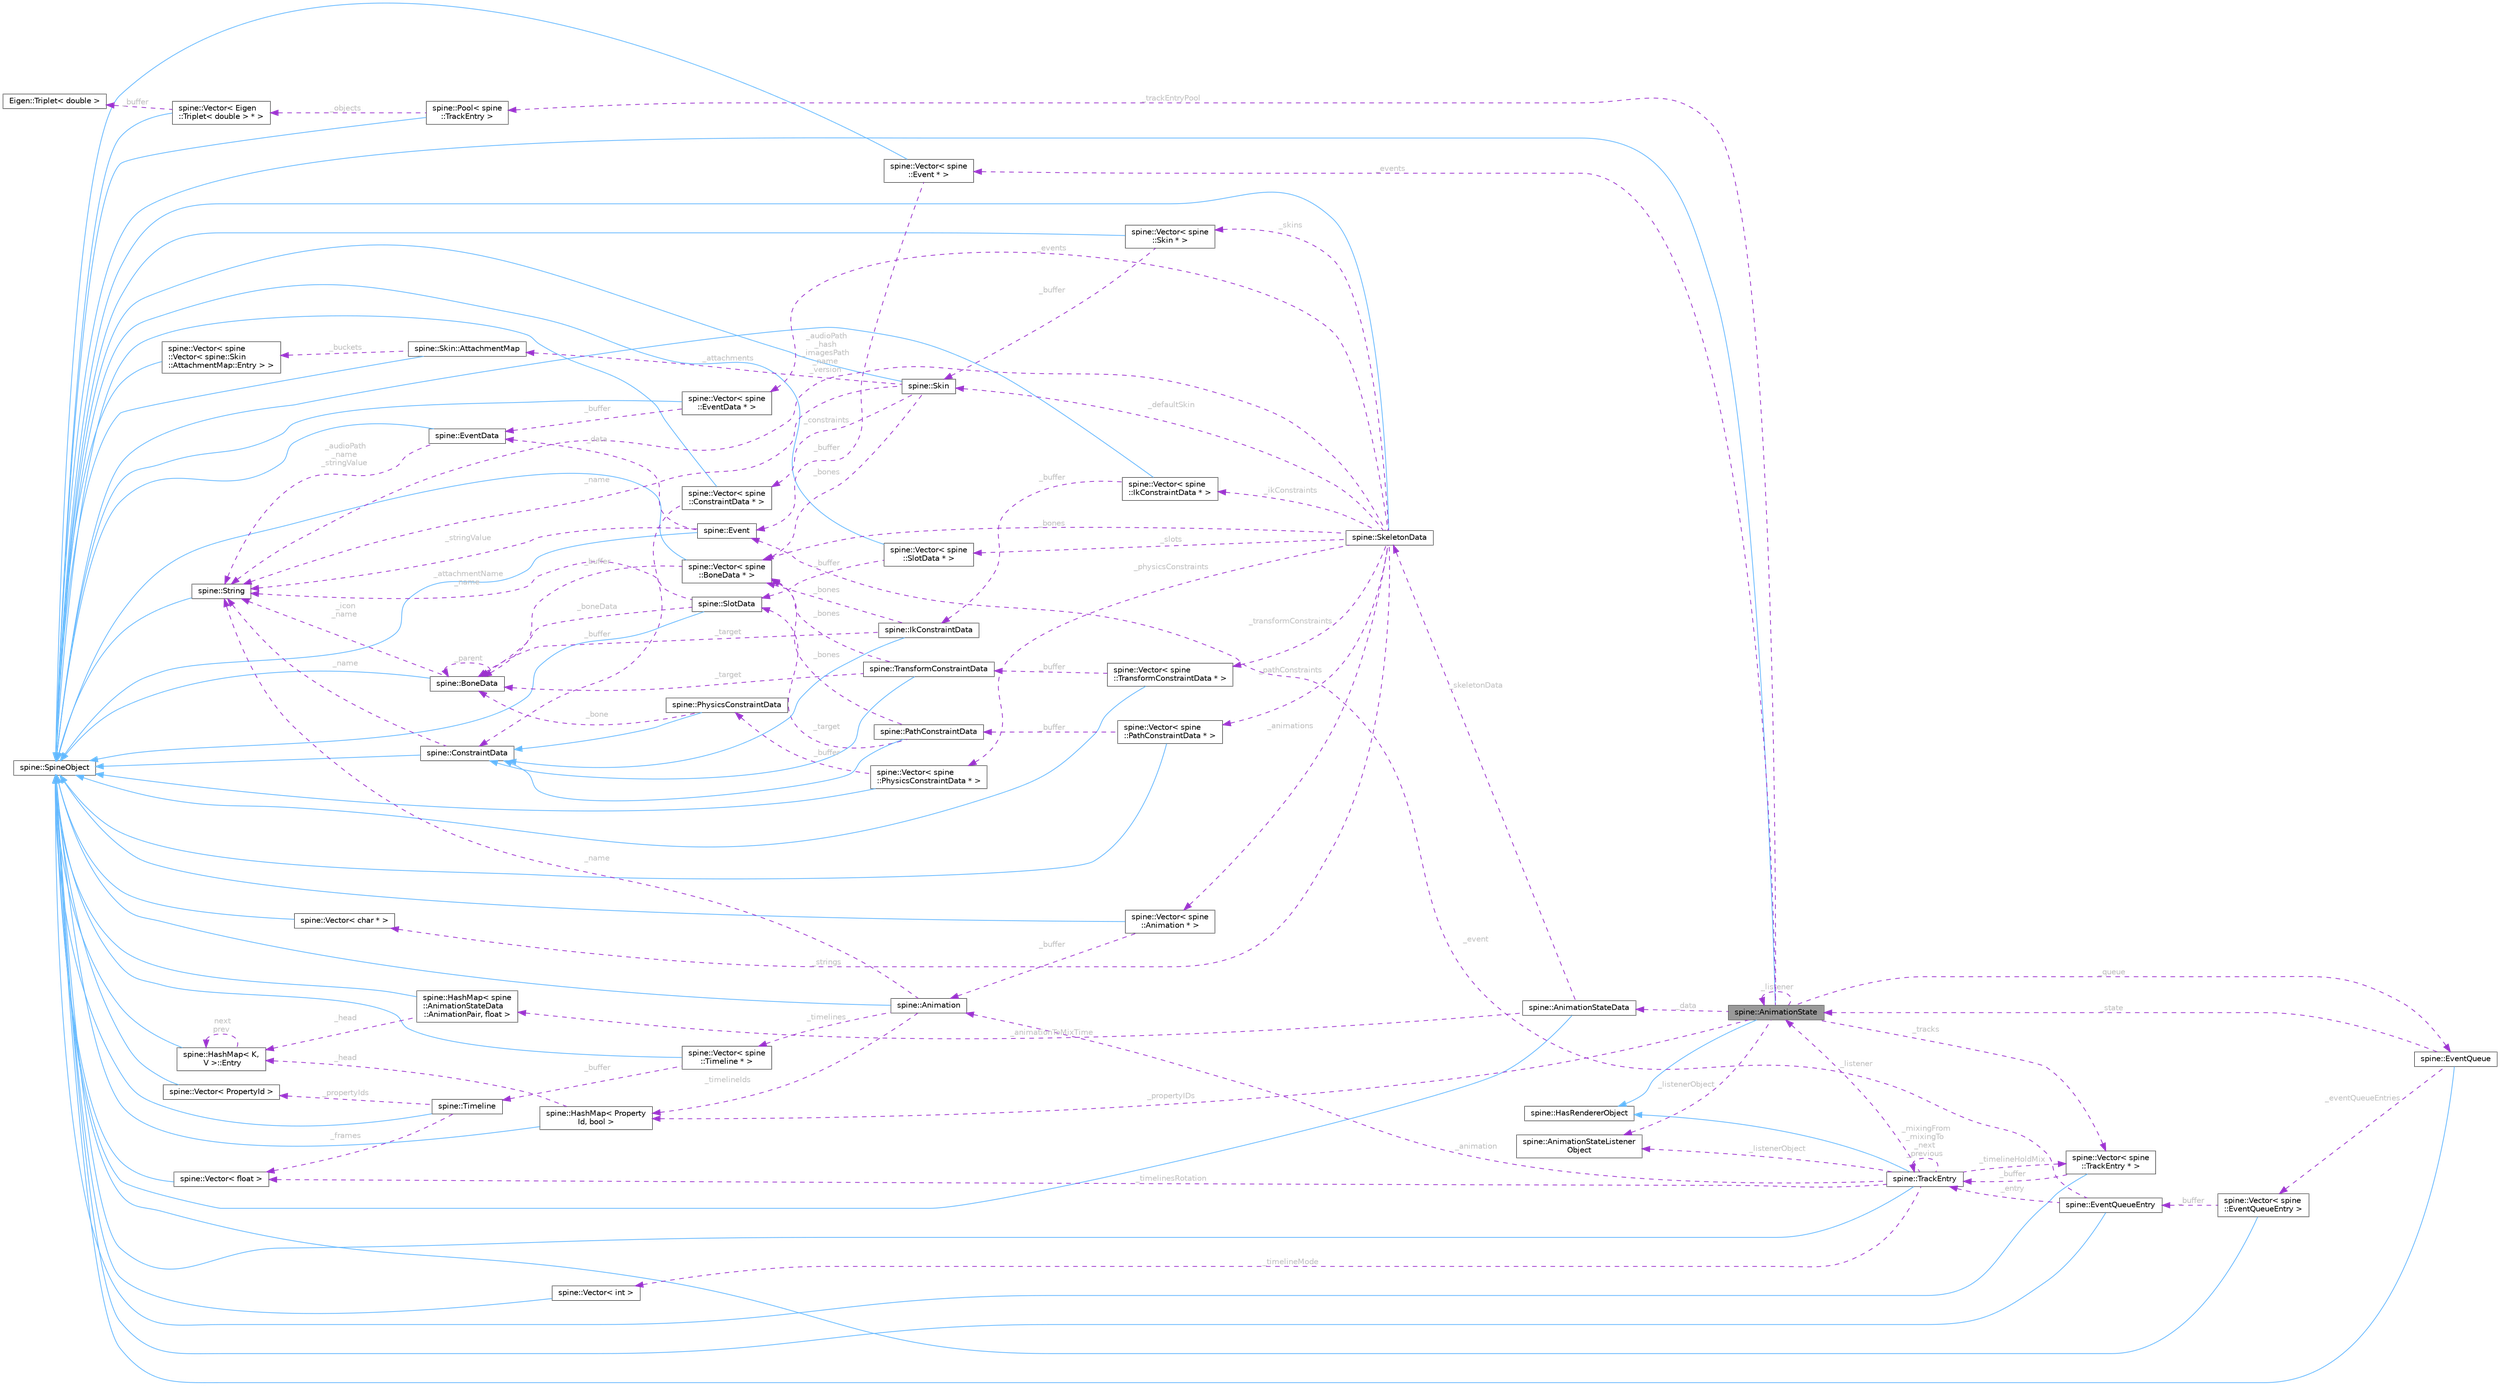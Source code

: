 digraph "spine::AnimationState"
{
 // LATEX_PDF_SIZE
  bgcolor="transparent";
  edge [fontname=Helvetica,fontsize=10,labelfontname=Helvetica,labelfontsize=10];
  node [fontname=Helvetica,fontsize=10,shape=box,height=0.2,width=0.4];
  rankdir="LR";
  Node1 [id="Node000001",label="spine::AnimationState",height=0.2,width=0.4,color="gray40", fillcolor="grey60", style="filled", fontcolor="black",tooltip=" "];
  Node2 -> Node1 [id="edge1_Node000001_Node000002",dir="back",color="steelblue1",style="solid",tooltip=" "];
  Node2 [id="Node000002",label="spine::SpineObject",height=0.2,width=0.4,color="gray40", fillcolor="white", style="filled",URL="$classspine_1_1_spine_object.html",tooltip=" "];
  Node3 -> Node1 [id="edge2_Node000001_Node000003",dir="back",color="steelblue1",style="solid",tooltip=" "];
  Node3 [id="Node000003",label="spine::HasRendererObject",height=0.2,width=0.4,color="gray40", fillcolor="white", style="filled",URL="$classspine_1_1_has_renderer_object.html",tooltip=" "];
  Node4 -> Node1 [id="edge3_Node000001_Node000004",dir="back",color="darkorchid3",style="dashed",tooltip=" ",label=" _data",fontcolor="grey" ];
  Node4 [id="Node000004",label="spine::AnimationStateData",height=0.2,width=0.4,color="gray40", fillcolor="white", style="filled",URL="$classspine_1_1_animation_state_data.html",tooltip="Stores mix (crossfade) durations to be applied when AnimationState animations are changed."];
  Node2 -> Node4 [id="edge4_Node000004_Node000002",dir="back",color="steelblue1",style="solid",tooltip=" "];
  Node5 -> Node4 [id="edge5_Node000004_Node000005",dir="back",color="darkorchid3",style="dashed",tooltip=" ",label=" _skeletonData",fontcolor="grey" ];
  Node5 [id="Node000005",label="spine::SkeletonData",height=0.2,width=0.4,color="gray40", fillcolor="white", style="filled",URL="$classspine_1_1_skeleton_data.html",tooltip="Stores the setup pose and all of the stateless data for a skeleton."];
  Node2 -> Node5 [id="edge6_Node000005_Node000002",dir="back",color="steelblue1",style="solid",tooltip=" "];
  Node6 -> Node5 [id="edge7_Node000005_Node000006",dir="back",color="darkorchid3",style="dashed",tooltip=" ",label=" _audioPath\n_hash\n_imagesPath\n_name\n_version",fontcolor="grey" ];
  Node6 [id="Node000006",label="spine::String",height=0.2,width=0.4,color="gray40", fillcolor="white", style="filled",URL="$classspine_1_1_string.html",tooltip=" "];
  Node2 -> Node6 [id="edge8_Node000006_Node000002",dir="back",color="steelblue1",style="solid",tooltip=" "];
  Node7 -> Node5 [id="edge9_Node000005_Node000007",dir="back",color="darkorchid3",style="dashed",tooltip=" ",label=" _bones",fontcolor="grey" ];
  Node7 [id="Node000007",label="spine::Vector\< spine\l::BoneData * \>",height=0.2,width=0.4,color="gray40", fillcolor="white", style="filled",URL="$classspine_1_1_vector.html",tooltip=" "];
  Node2 -> Node7 [id="edge10_Node000007_Node000002",dir="back",color="steelblue1",style="solid",tooltip=" "];
  Node8 -> Node7 [id="edge11_Node000007_Node000008",dir="back",color="darkorchid3",style="dashed",tooltip=" ",label=" _buffer",fontcolor="grey" ];
  Node8 [id="Node000008",label="spine::BoneData",height=0.2,width=0.4,color="gray40", fillcolor="white", style="filled",URL="$classspine_1_1_bone_data.html",tooltip=" "];
  Node2 -> Node8 [id="edge12_Node000008_Node000002",dir="back",color="steelblue1",style="solid",tooltip=" "];
  Node6 -> Node8 [id="edge13_Node000008_Node000006",dir="back",color="darkorchid3",style="dashed",tooltip=" ",label=" _icon\n_name",fontcolor="grey" ];
  Node8 -> Node8 [id="edge14_Node000008_Node000008",dir="back",color="darkorchid3",style="dashed",tooltip=" ",label=" _parent",fontcolor="grey" ];
  Node9 -> Node5 [id="edge15_Node000005_Node000009",dir="back",color="darkorchid3",style="dashed",tooltip=" ",label=" _slots",fontcolor="grey" ];
  Node9 [id="Node000009",label="spine::Vector\< spine\l::SlotData * \>",height=0.2,width=0.4,color="gray40", fillcolor="white", style="filled",URL="$classspine_1_1_vector.html",tooltip=" "];
  Node2 -> Node9 [id="edge16_Node000009_Node000002",dir="back",color="steelblue1",style="solid",tooltip=" "];
  Node10 -> Node9 [id="edge17_Node000009_Node000010",dir="back",color="darkorchid3",style="dashed",tooltip=" ",label=" _buffer",fontcolor="grey" ];
  Node10 [id="Node000010",label="spine::SlotData",height=0.2,width=0.4,color="gray40", fillcolor="white", style="filled",URL="$classspine_1_1_slot_data.html",tooltip=" "];
  Node2 -> Node10 [id="edge18_Node000010_Node000002",dir="back",color="steelblue1",style="solid",tooltip=" "];
  Node6 -> Node10 [id="edge19_Node000010_Node000006",dir="back",color="darkorchid3",style="dashed",tooltip=" ",label=" _attachmentName\n_name",fontcolor="grey" ];
  Node8 -> Node10 [id="edge20_Node000010_Node000008",dir="back",color="darkorchid3",style="dashed",tooltip=" ",label=" _boneData",fontcolor="grey" ];
  Node11 -> Node5 [id="edge21_Node000005_Node000011",dir="back",color="darkorchid3",style="dashed",tooltip=" ",label=" _skins",fontcolor="grey" ];
  Node11 [id="Node000011",label="spine::Vector\< spine\l::Skin * \>",height=0.2,width=0.4,color="gray40", fillcolor="white", style="filled",URL="$classspine_1_1_vector.html",tooltip=" "];
  Node2 -> Node11 [id="edge22_Node000011_Node000002",dir="back",color="steelblue1",style="solid",tooltip=" "];
  Node12 -> Node11 [id="edge23_Node000011_Node000012",dir="back",color="darkorchid3",style="dashed",tooltip=" ",label=" _buffer",fontcolor="grey" ];
  Node12 [id="Node000012",label="spine::Skin",height=0.2,width=0.4,color="gray40", fillcolor="white", style="filled",URL="$classspine_1_1_skin.html",tooltip=" "];
  Node2 -> Node12 [id="edge24_Node000012_Node000002",dir="back",color="steelblue1",style="solid",tooltip=" "];
  Node6 -> Node12 [id="edge25_Node000012_Node000006",dir="back",color="darkorchid3",style="dashed",tooltip=" ",label=" _name",fontcolor="grey" ];
  Node13 -> Node12 [id="edge26_Node000012_Node000013",dir="back",color="darkorchid3",style="dashed",tooltip=" ",label=" _attachments",fontcolor="grey" ];
  Node13 [id="Node000013",label="spine::Skin::AttachmentMap",height=0.2,width=0.4,color="gray40", fillcolor="white", style="filled",URL="$classspine_1_1_skin_1_1_attachment_map.html",tooltip=" "];
  Node2 -> Node13 [id="edge27_Node000013_Node000002",dir="back",color="steelblue1",style="solid",tooltip=" "];
  Node14 -> Node13 [id="edge28_Node000013_Node000014",dir="back",color="darkorchid3",style="dashed",tooltip=" ",label=" _buckets",fontcolor="grey" ];
  Node14 [id="Node000014",label="spine::Vector\< spine\l::Vector\< spine::Skin\l::AttachmentMap::Entry \> \>",height=0.2,width=0.4,color="gray40", fillcolor="white", style="filled",URL="$classspine_1_1_vector.html",tooltip=" "];
  Node2 -> Node14 [id="edge29_Node000014_Node000002",dir="back",color="steelblue1",style="solid",tooltip=" "];
  Node7 -> Node12 [id="edge30_Node000012_Node000007",dir="back",color="darkorchid3",style="dashed",tooltip=" ",label=" _bones",fontcolor="grey" ];
  Node15 -> Node12 [id="edge31_Node000012_Node000015",dir="back",color="darkorchid3",style="dashed",tooltip=" ",label=" _constraints",fontcolor="grey" ];
  Node15 [id="Node000015",label="spine::Vector\< spine\l::ConstraintData * \>",height=0.2,width=0.4,color="gray40", fillcolor="white", style="filled",URL="$classspine_1_1_vector.html",tooltip=" "];
  Node2 -> Node15 [id="edge32_Node000015_Node000002",dir="back",color="steelblue1",style="solid",tooltip=" "];
  Node16 -> Node15 [id="edge33_Node000015_Node000016",dir="back",color="darkorchid3",style="dashed",tooltip=" ",label=" _buffer",fontcolor="grey" ];
  Node16 [id="Node000016",label="spine::ConstraintData",height=0.2,width=0.4,color="gray40", fillcolor="white", style="filled",URL="$classspine_1_1_constraint_data.html",tooltip="The interface for all constraints."];
  Node2 -> Node16 [id="edge34_Node000016_Node000002",dir="back",color="steelblue1",style="solid",tooltip=" "];
  Node6 -> Node16 [id="edge35_Node000016_Node000006",dir="back",color="darkorchid3",style="dashed",tooltip=" ",label=" _name",fontcolor="grey" ];
  Node12 -> Node5 [id="edge36_Node000005_Node000012",dir="back",color="darkorchid3",style="dashed",tooltip=" ",label=" _defaultSkin",fontcolor="grey" ];
  Node17 -> Node5 [id="edge37_Node000005_Node000017",dir="back",color="darkorchid3",style="dashed",tooltip=" ",label=" _events",fontcolor="grey" ];
  Node17 [id="Node000017",label="spine::Vector\< spine\l::EventData * \>",height=0.2,width=0.4,color="gray40", fillcolor="white", style="filled",URL="$classspine_1_1_vector.html",tooltip=" "];
  Node2 -> Node17 [id="edge38_Node000017_Node000002",dir="back",color="steelblue1",style="solid",tooltip=" "];
  Node18 -> Node17 [id="edge39_Node000017_Node000018",dir="back",color="darkorchid3",style="dashed",tooltip=" ",label=" _buffer",fontcolor="grey" ];
  Node18 [id="Node000018",label="spine::EventData",height=0.2,width=0.4,color="gray40", fillcolor="white", style="filled",URL="$classspine_1_1_event_data.html",tooltip="Stores the setup pose values for an Event."];
  Node2 -> Node18 [id="edge40_Node000018_Node000002",dir="back",color="steelblue1",style="solid",tooltip=" "];
  Node6 -> Node18 [id="edge41_Node000018_Node000006",dir="back",color="darkorchid3",style="dashed",tooltip=" ",label=" _audioPath\n_name\n_stringValue",fontcolor="grey" ];
  Node19 -> Node5 [id="edge42_Node000005_Node000019",dir="back",color="darkorchid3",style="dashed",tooltip=" ",label=" _animations",fontcolor="grey" ];
  Node19 [id="Node000019",label="spine::Vector\< spine\l::Animation * \>",height=0.2,width=0.4,color="gray40", fillcolor="white", style="filled",URL="$classspine_1_1_vector.html",tooltip=" "];
  Node2 -> Node19 [id="edge43_Node000019_Node000002",dir="back",color="steelblue1",style="solid",tooltip=" "];
  Node20 -> Node19 [id="edge44_Node000019_Node000020",dir="back",color="darkorchid3",style="dashed",tooltip=" ",label=" _buffer",fontcolor="grey" ];
  Node20 [id="Node000020",label="spine::Animation",height=0.2,width=0.4,color="gray40", fillcolor="white", style="filled",URL="$classspine_1_1_animation.html",tooltip=" "];
  Node2 -> Node20 [id="edge45_Node000020_Node000002",dir="back",color="steelblue1",style="solid",tooltip=" "];
  Node21 -> Node20 [id="edge46_Node000020_Node000021",dir="back",color="darkorchid3",style="dashed",tooltip=" ",label=" _timelines",fontcolor="grey" ];
  Node21 [id="Node000021",label="spine::Vector\< spine\l::Timeline * \>",height=0.2,width=0.4,color="gray40", fillcolor="white", style="filled",URL="$classspine_1_1_vector.html",tooltip=" "];
  Node2 -> Node21 [id="edge47_Node000021_Node000002",dir="back",color="steelblue1",style="solid",tooltip=" "];
  Node22 -> Node21 [id="edge48_Node000021_Node000022",dir="back",color="darkorchid3",style="dashed",tooltip=" ",label=" _buffer",fontcolor="grey" ];
  Node22 [id="Node000022",label="spine::Timeline",height=0.2,width=0.4,color="gray40", fillcolor="white", style="filled",URL="$classspine_1_1_timeline.html",tooltip=" "];
  Node2 -> Node22 [id="edge49_Node000022_Node000002",dir="back",color="steelblue1",style="solid",tooltip=" "];
  Node23 -> Node22 [id="edge50_Node000022_Node000023",dir="back",color="darkorchid3",style="dashed",tooltip=" ",label=" _propertyIds",fontcolor="grey" ];
  Node23 [id="Node000023",label="spine::Vector\< PropertyId \>",height=0.2,width=0.4,color="gray40", fillcolor="white", style="filled",URL="$classspine_1_1_vector.html",tooltip=" "];
  Node2 -> Node23 [id="edge51_Node000023_Node000002",dir="back",color="steelblue1",style="solid",tooltip=" "];
  Node24 -> Node22 [id="edge52_Node000022_Node000024",dir="back",color="darkorchid3",style="dashed",tooltip=" ",label=" _frames",fontcolor="grey" ];
  Node24 [id="Node000024",label="spine::Vector\< float \>",height=0.2,width=0.4,color="gray40", fillcolor="white", style="filled",URL="$classspine_1_1_vector.html",tooltip=" "];
  Node2 -> Node24 [id="edge53_Node000024_Node000002",dir="back",color="steelblue1",style="solid",tooltip=" "];
  Node25 -> Node20 [id="edge54_Node000020_Node000025",dir="back",color="darkorchid3",style="dashed",tooltip=" ",label=" _timelineIds",fontcolor="grey" ];
  Node25 [id="Node000025",label="spine::HashMap\< Property\lId, bool \>",height=0.2,width=0.4,color="gray40", fillcolor="white", style="filled",URL="$classspine_1_1_hash_map.html",tooltip=" "];
  Node2 -> Node25 [id="edge55_Node000025_Node000002",dir="back",color="steelblue1",style="solid",tooltip=" "];
  Node26 -> Node25 [id="edge56_Node000025_Node000026",dir="back",color="darkorchid3",style="dashed",tooltip=" ",label=" _head",fontcolor="grey" ];
  Node26 [id="Node000026",label="spine::HashMap\< K,\l V \>::Entry",height=0.2,width=0.4,color="gray40", fillcolor="white", style="filled",URL="$classspine_1_1_hash_map_1_1_entry.html",tooltip=" "];
  Node2 -> Node26 [id="edge57_Node000026_Node000002",dir="back",color="steelblue1",style="solid",tooltip=" "];
  Node26 -> Node26 [id="edge58_Node000026_Node000026",dir="back",color="darkorchid3",style="dashed",tooltip=" ",label=" next\nprev",fontcolor="grey" ];
  Node6 -> Node20 [id="edge59_Node000020_Node000006",dir="back",color="darkorchid3",style="dashed",tooltip=" ",label=" _name",fontcolor="grey" ];
  Node27 -> Node5 [id="edge60_Node000005_Node000027",dir="back",color="darkorchid3",style="dashed",tooltip=" ",label=" _ikConstraints",fontcolor="grey" ];
  Node27 [id="Node000027",label="spine::Vector\< spine\l::IkConstraintData * \>",height=0.2,width=0.4,color="gray40", fillcolor="white", style="filled",URL="$classspine_1_1_vector.html",tooltip=" "];
  Node2 -> Node27 [id="edge61_Node000027_Node000002",dir="back",color="steelblue1",style="solid",tooltip=" "];
  Node28 -> Node27 [id="edge62_Node000027_Node000028",dir="back",color="darkorchid3",style="dashed",tooltip=" ",label=" _buffer",fontcolor="grey" ];
  Node28 [id="Node000028",label="spine::IkConstraintData",height=0.2,width=0.4,color="gray40", fillcolor="white", style="filled",URL="$classspine_1_1_ik_constraint_data.html",tooltip=" "];
  Node16 -> Node28 [id="edge63_Node000028_Node000016",dir="back",color="steelblue1",style="solid",tooltip=" "];
  Node7 -> Node28 [id="edge64_Node000028_Node000007",dir="back",color="darkorchid3",style="dashed",tooltip=" ",label=" _bones",fontcolor="grey" ];
  Node8 -> Node28 [id="edge65_Node000028_Node000008",dir="back",color="darkorchid3",style="dashed",tooltip=" ",label=" _target",fontcolor="grey" ];
  Node29 -> Node5 [id="edge66_Node000005_Node000029",dir="back",color="darkorchid3",style="dashed",tooltip=" ",label=" _transformConstraints",fontcolor="grey" ];
  Node29 [id="Node000029",label="spine::Vector\< spine\l::TransformConstraintData * \>",height=0.2,width=0.4,color="gray40", fillcolor="white", style="filled",URL="$classspine_1_1_vector.html",tooltip=" "];
  Node2 -> Node29 [id="edge67_Node000029_Node000002",dir="back",color="steelblue1",style="solid",tooltip=" "];
  Node30 -> Node29 [id="edge68_Node000029_Node000030",dir="back",color="darkorchid3",style="dashed",tooltip=" ",label=" _buffer",fontcolor="grey" ];
  Node30 [id="Node000030",label="spine::TransformConstraintData",height=0.2,width=0.4,color="gray40", fillcolor="white", style="filled",URL="$classspine_1_1_transform_constraint_data.html",tooltip=" "];
  Node16 -> Node30 [id="edge69_Node000030_Node000016",dir="back",color="steelblue1",style="solid",tooltip=" "];
  Node7 -> Node30 [id="edge70_Node000030_Node000007",dir="back",color="darkorchid3",style="dashed",tooltip=" ",label=" _bones",fontcolor="grey" ];
  Node8 -> Node30 [id="edge71_Node000030_Node000008",dir="back",color="darkorchid3",style="dashed",tooltip=" ",label=" _target",fontcolor="grey" ];
  Node31 -> Node5 [id="edge72_Node000005_Node000031",dir="back",color="darkorchid3",style="dashed",tooltip=" ",label=" _pathConstraints",fontcolor="grey" ];
  Node31 [id="Node000031",label="spine::Vector\< spine\l::PathConstraintData * \>",height=0.2,width=0.4,color="gray40", fillcolor="white", style="filled",URL="$classspine_1_1_vector.html",tooltip=" "];
  Node2 -> Node31 [id="edge73_Node000031_Node000002",dir="back",color="steelblue1",style="solid",tooltip=" "];
  Node32 -> Node31 [id="edge74_Node000031_Node000032",dir="back",color="darkorchid3",style="dashed",tooltip=" ",label=" _buffer",fontcolor="grey" ];
  Node32 [id="Node000032",label="spine::PathConstraintData",height=0.2,width=0.4,color="gray40", fillcolor="white", style="filled",URL="$classspine_1_1_path_constraint_data.html",tooltip=" "];
  Node16 -> Node32 [id="edge75_Node000032_Node000016",dir="back",color="steelblue1",style="solid",tooltip=" "];
  Node7 -> Node32 [id="edge76_Node000032_Node000007",dir="back",color="darkorchid3",style="dashed",tooltip=" ",label=" _bones",fontcolor="grey" ];
  Node10 -> Node32 [id="edge77_Node000032_Node000010",dir="back",color="darkorchid3",style="dashed",tooltip=" ",label=" _target",fontcolor="grey" ];
  Node33 -> Node5 [id="edge78_Node000005_Node000033",dir="back",color="darkorchid3",style="dashed",tooltip=" ",label=" _physicsConstraints",fontcolor="grey" ];
  Node33 [id="Node000033",label="spine::Vector\< spine\l::PhysicsConstraintData * \>",height=0.2,width=0.4,color="gray40", fillcolor="white", style="filled",URL="$classspine_1_1_vector.html",tooltip=" "];
  Node2 -> Node33 [id="edge79_Node000033_Node000002",dir="back",color="steelblue1",style="solid",tooltip=" "];
  Node34 -> Node33 [id="edge80_Node000033_Node000034",dir="back",color="darkorchid3",style="dashed",tooltip=" ",label=" _buffer",fontcolor="grey" ];
  Node34 [id="Node000034",label="spine::PhysicsConstraintData",height=0.2,width=0.4,color="gray40", fillcolor="white", style="filled",URL="$classspine_1_1_physics_constraint_data.html",tooltip=" "];
  Node16 -> Node34 [id="edge81_Node000034_Node000016",dir="back",color="steelblue1",style="solid",tooltip=" "];
  Node8 -> Node34 [id="edge82_Node000034_Node000008",dir="back",color="darkorchid3",style="dashed",tooltip=" ",label=" _bone",fontcolor="grey" ];
  Node35 -> Node5 [id="edge83_Node000005_Node000035",dir="back",color="darkorchid3",style="dashed",tooltip=" ",label=" _strings",fontcolor="grey" ];
  Node35 [id="Node000035",label="spine::Vector\< char * \>",height=0.2,width=0.4,color="gray40", fillcolor="white", style="filled",URL="$classspine_1_1_vector.html",tooltip=" "];
  Node2 -> Node35 [id="edge84_Node000035_Node000002",dir="back",color="steelblue1",style="solid",tooltip=" "];
  Node36 -> Node4 [id="edge85_Node000004_Node000036",dir="back",color="darkorchid3",style="dashed",tooltip=" ",label=" _animationToMixTime",fontcolor="grey" ];
  Node36 [id="Node000036",label="spine::HashMap\< spine\l::AnimationStateData\l::AnimationPair, float \>",height=0.2,width=0.4,color="gray40", fillcolor="white", style="filled",URL="$classspine_1_1_hash_map.html",tooltip=" "];
  Node2 -> Node36 [id="edge86_Node000036_Node000002",dir="back",color="steelblue1",style="solid",tooltip=" "];
  Node26 -> Node36 [id="edge87_Node000036_Node000026",dir="back",color="darkorchid3",style="dashed",tooltip=" ",label=" _head",fontcolor="grey" ];
  Node37 -> Node1 [id="edge88_Node000001_Node000037",dir="back",color="darkorchid3",style="dashed",tooltip=" ",label=" _trackEntryPool",fontcolor="grey" ];
  Node37 [id="Node000037",label="spine::Pool\< spine\l::TrackEntry \>",height=0.2,width=0.4,color="gray40", fillcolor="white", style="filled",URL="$classspine_1_1_pool.html",tooltip=" "];
  Node2 -> Node37 [id="edge89_Node000037_Node000002",dir="back",color="steelblue1",style="solid",tooltip=" "];
  Node38 -> Node37 [id="edge90_Node000037_Node000038",dir="back",color="darkorchid3",style="dashed",tooltip=" ",label=" _objects",fontcolor="grey" ];
  Node38 [id="Node000038",label="spine::Vector\< Eigen\l::Triplet\< double \> * \>",height=0.2,width=0.4,color="gray40", fillcolor="white", style="filled",URL="$classspine_1_1_vector.html",tooltip=" "];
  Node2 -> Node38 [id="edge91_Node000038_Node000002",dir="back",color="steelblue1",style="solid",tooltip=" "];
  Node39 -> Node38 [id="edge92_Node000038_Node000039",dir="back",color="darkorchid3",style="dashed",tooltip=" ",label=" _buffer",fontcolor="grey" ];
  Node39 [id="Node000039",label="Eigen::Triplet\< double \>",height=0.2,width=0.4,color="gray40", fillcolor="white", style="filled",URL="$class_eigen_1_1_triplet.html",tooltip=" "];
  Node40 -> Node1 [id="edge93_Node000001_Node000040",dir="back",color="darkorchid3",style="dashed",tooltip=" ",label=" _tracks",fontcolor="grey" ];
  Node40 [id="Node000040",label="spine::Vector\< spine\l::TrackEntry * \>",height=0.2,width=0.4,color="gray40", fillcolor="white", style="filled",URL="$classspine_1_1_vector.html",tooltip=" "];
  Node2 -> Node40 [id="edge94_Node000040_Node000002",dir="back",color="steelblue1",style="solid",tooltip=" "];
  Node41 -> Node40 [id="edge95_Node000040_Node000041",dir="back",color="darkorchid3",style="dashed",tooltip=" ",label=" _buffer",fontcolor="grey" ];
  Node41 [id="Node000041",label="spine::TrackEntry",height=0.2,width=0.4,color="gray40", fillcolor="white", style="filled",URL="$classspine_1_1_track_entry.html",tooltip="State for the playback of an animation"];
  Node2 -> Node41 [id="edge96_Node000041_Node000002",dir="back",color="steelblue1",style="solid",tooltip=" "];
  Node3 -> Node41 [id="edge97_Node000041_Node000003",dir="back",color="steelblue1",style="solid",tooltip=" "];
  Node20 -> Node41 [id="edge98_Node000041_Node000020",dir="back",color="darkorchid3",style="dashed",tooltip=" ",label=" _animation",fontcolor="grey" ];
  Node41 -> Node41 [id="edge99_Node000041_Node000041",dir="back",color="darkorchid3",style="dashed",tooltip=" ",label=" _mixingFrom\n_mixingTo\n_next\n_previous",fontcolor="grey" ];
  Node42 -> Node41 [id="edge100_Node000041_Node000042",dir="back",color="darkorchid3",style="dashed",tooltip=" ",label=" _timelineMode",fontcolor="grey" ];
  Node42 [id="Node000042",label="spine::Vector\< int \>",height=0.2,width=0.4,color="gray40", fillcolor="white", style="filled",URL="$classspine_1_1_vector.html",tooltip=" "];
  Node2 -> Node42 [id="edge101_Node000042_Node000002",dir="back",color="steelblue1",style="solid",tooltip=" "];
  Node40 -> Node41 [id="edge102_Node000041_Node000040",dir="back",color="darkorchid3",style="dashed",tooltip=" ",label=" _timelineHoldMix",fontcolor="grey" ];
  Node24 -> Node41 [id="edge103_Node000041_Node000024",dir="back",color="darkorchid3",style="dashed",tooltip=" ",label=" _timelinesRotation",fontcolor="grey" ];
  Node1 -> Node41 [id="edge104_Node000041_Node000001",dir="back",color="darkorchid3",style="dashed",tooltip=" ",label=" _listener",fontcolor="grey" ];
  Node43 -> Node41 [id="edge105_Node000041_Node000043",dir="back",color="darkorchid3",style="dashed",tooltip=" ",label=" _listenerObject",fontcolor="grey" ];
  Node43 [id="Node000043",label="spine::AnimationStateListener\lObject",height=0.2,width=0.4,color="gray40", fillcolor="white", style="filled",URL="$classspine_1_1_animation_state_listener_object.html",tooltip="Abstract class to inherit from to create a callback object"];
  Node44 -> Node1 [id="edge106_Node000001_Node000044",dir="back",color="darkorchid3",style="dashed",tooltip=" ",label=" _events",fontcolor="grey" ];
  Node44 [id="Node000044",label="spine::Vector\< spine\l::Event * \>",height=0.2,width=0.4,color="gray40", fillcolor="white", style="filled",URL="$classspine_1_1_vector.html",tooltip=" "];
  Node2 -> Node44 [id="edge107_Node000044_Node000002",dir="back",color="steelblue1",style="solid",tooltip=" "];
  Node45 -> Node44 [id="edge108_Node000044_Node000045",dir="back",color="darkorchid3",style="dashed",tooltip=" ",label=" _buffer",fontcolor="grey" ];
  Node45 [id="Node000045",label="spine::Event",height=0.2,width=0.4,color="gray40", fillcolor="white", style="filled",URL="$classspine_1_1_event.html",tooltip="Stores the current pose values for an Event."];
  Node2 -> Node45 [id="edge109_Node000045_Node000002",dir="back",color="steelblue1",style="solid",tooltip=" "];
  Node18 -> Node45 [id="edge110_Node000045_Node000018",dir="back",color="darkorchid3",style="dashed",tooltip=" ",label=" _data",fontcolor="grey" ];
  Node6 -> Node45 [id="edge111_Node000045_Node000006",dir="back",color="darkorchid3",style="dashed",tooltip=" ",label=" _stringValue",fontcolor="grey" ];
  Node46 -> Node1 [id="edge112_Node000001_Node000046",dir="back",color="darkorchid3",style="dashed",tooltip=" ",label=" _queue",fontcolor="grey" ];
  Node46 [id="Node000046",label="spine::EventQueue",height=0.2,width=0.4,color="gray40", fillcolor="white", style="filled",URL="$classspine_1_1_event_queue.html",tooltip=" "];
  Node2 -> Node46 [id="edge113_Node000046_Node000002",dir="back",color="steelblue1",style="solid",tooltip=" "];
  Node47 -> Node46 [id="edge114_Node000046_Node000047",dir="back",color="darkorchid3",style="dashed",tooltip=" ",label=" _eventQueueEntries",fontcolor="grey" ];
  Node47 [id="Node000047",label="spine::Vector\< spine\l::EventQueueEntry \>",height=0.2,width=0.4,color="gray40", fillcolor="white", style="filled",URL="$classspine_1_1_vector.html",tooltip=" "];
  Node2 -> Node47 [id="edge115_Node000047_Node000002",dir="back",color="steelblue1",style="solid",tooltip=" "];
  Node48 -> Node47 [id="edge116_Node000047_Node000048",dir="back",color="darkorchid3",style="dashed",tooltip=" ",label=" _buffer",fontcolor="grey" ];
  Node48 [id="Node000048",label="spine::EventQueueEntry",height=0.2,width=0.4,color="gray40", fillcolor="white", style="filled",URL="$classspine_1_1_event_queue_entry.html",tooltip=" "];
  Node2 -> Node48 [id="edge117_Node000048_Node000002",dir="back",color="steelblue1",style="solid",tooltip=" "];
  Node41 -> Node48 [id="edge118_Node000048_Node000041",dir="back",color="darkorchid3",style="dashed",tooltip=" ",label=" _entry",fontcolor="grey" ];
  Node45 -> Node48 [id="edge119_Node000048_Node000045",dir="back",color="darkorchid3",style="dashed",tooltip=" ",label=" _event",fontcolor="grey" ];
  Node1 -> Node46 [id="edge120_Node000046_Node000001",dir="back",color="darkorchid3",style="dashed",tooltip=" ",label=" _state",fontcolor="grey" ];
  Node25 -> Node1 [id="edge121_Node000001_Node000025",dir="back",color="darkorchid3",style="dashed",tooltip=" ",label=" _propertyIDs",fontcolor="grey" ];
  Node1 -> Node1 [id="edge122_Node000001_Node000001",dir="back",color="darkorchid3",style="dashed",tooltip=" ",label=" _listener",fontcolor="grey" ];
  Node43 -> Node1 [id="edge123_Node000001_Node000043",dir="back",color="darkorchid3",style="dashed",tooltip=" ",label=" _listenerObject",fontcolor="grey" ];
}

